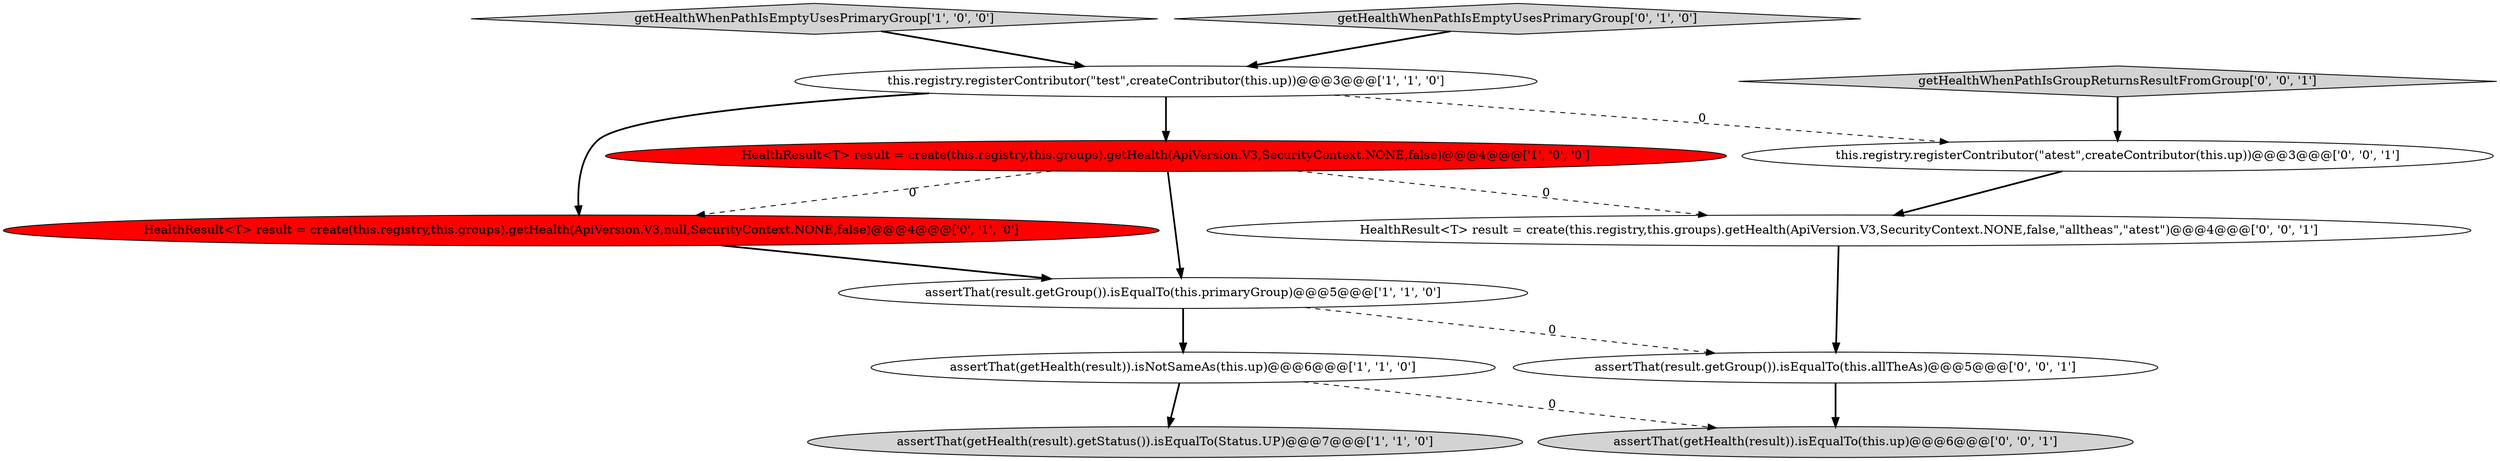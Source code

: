 digraph {
2 [style = filled, label = "getHealthWhenPathIsEmptyUsesPrimaryGroup['1', '0', '0']", fillcolor = lightgray, shape = diamond image = "AAA0AAABBB1BBB"];
6 [style = filled, label = "getHealthWhenPathIsEmptyUsesPrimaryGroup['0', '1', '0']", fillcolor = lightgray, shape = diamond image = "AAA0AAABBB2BBB"];
0 [style = filled, label = "this.registry.registerContributor(\"test\",createContributor(this.up))@@@3@@@['1', '1', '0']", fillcolor = white, shape = ellipse image = "AAA0AAABBB1BBB"];
7 [style = filled, label = "HealthResult<T> result = create(this.registry,this.groups).getHealth(ApiVersion.V3,null,SecurityContext.NONE,false)@@@4@@@['0', '1', '0']", fillcolor = red, shape = ellipse image = "AAA1AAABBB2BBB"];
1 [style = filled, label = "assertThat(result.getGroup()).isEqualTo(this.primaryGroup)@@@5@@@['1', '1', '0']", fillcolor = white, shape = ellipse image = "AAA0AAABBB1BBB"];
9 [style = filled, label = "assertThat(result.getGroup()).isEqualTo(this.allTheAs)@@@5@@@['0', '0', '1']", fillcolor = white, shape = ellipse image = "AAA0AAABBB3BBB"];
11 [style = filled, label = "HealthResult<T> result = create(this.registry,this.groups).getHealth(ApiVersion.V3,SecurityContext.NONE,false,\"alltheas\",\"atest\")@@@4@@@['0', '0', '1']", fillcolor = white, shape = ellipse image = "AAA0AAABBB3BBB"];
10 [style = filled, label = "assertThat(getHealth(result)).isEqualTo(this.up)@@@6@@@['0', '0', '1']", fillcolor = lightgray, shape = ellipse image = "AAA0AAABBB3BBB"];
12 [style = filled, label = "getHealthWhenPathIsGroupReturnsResultFromGroup['0', '0', '1']", fillcolor = lightgray, shape = diamond image = "AAA0AAABBB3BBB"];
8 [style = filled, label = "this.registry.registerContributor(\"atest\",createContributor(this.up))@@@3@@@['0', '0', '1']", fillcolor = white, shape = ellipse image = "AAA0AAABBB3BBB"];
3 [style = filled, label = "assertThat(getHealth(result)).isNotSameAs(this.up)@@@6@@@['1', '1', '0']", fillcolor = white, shape = ellipse image = "AAA0AAABBB1BBB"];
4 [style = filled, label = "assertThat(getHealth(result).getStatus()).isEqualTo(Status.UP)@@@7@@@['1', '1', '0']", fillcolor = lightgray, shape = ellipse image = "AAA0AAABBB1BBB"];
5 [style = filled, label = "HealthResult<T> result = create(this.registry,this.groups).getHealth(ApiVersion.V3,SecurityContext.NONE,false)@@@4@@@['1', '0', '0']", fillcolor = red, shape = ellipse image = "AAA1AAABBB1BBB"];
1->3 [style = bold, label=""];
0->8 [style = dashed, label="0"];
5->1 [style = bold, label=""];
1->9 [style = dashed, label="0"];
2->0 [style = bold, label=""];
6->0 [style = bold, label=""];
7->1 [style = bold, label=""];
3->10 [style = dashed, label="0"];
9->10 [style = bold, label=""];
5->7 [style = dashed, label="0"];
5->11 [style = dashed, label="0"];
11->9 [style = bold, label=""];
8->11 [style = bold, label=""];
3->4 [style = bold, label=""];
12->8 [style = bold, label=""];
0->5 [style = bold, label=""];
0->7 [style = bold, label=""];
}
